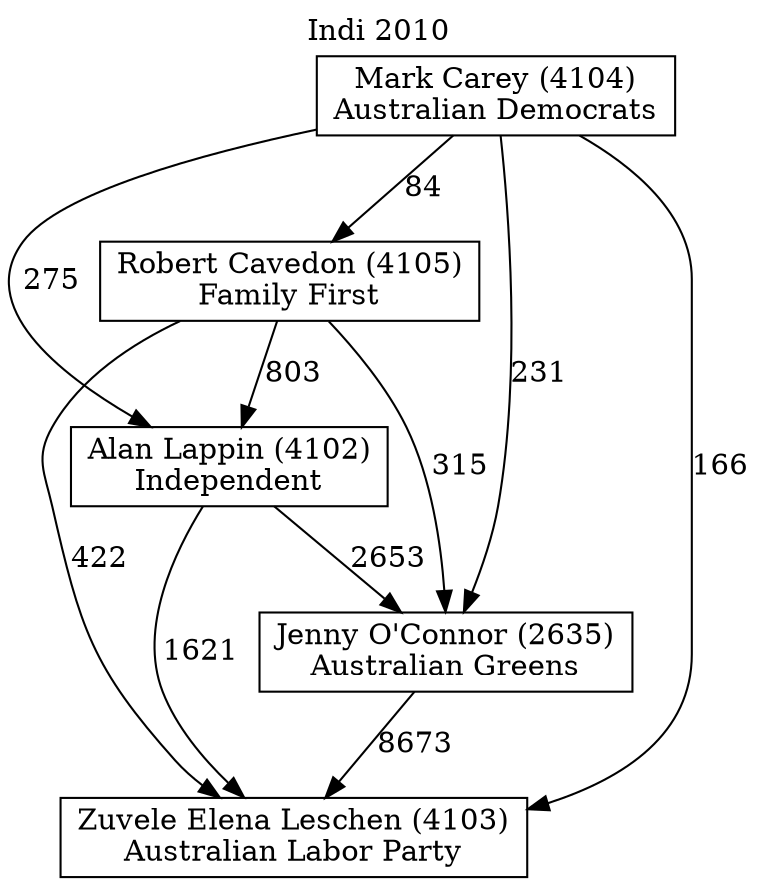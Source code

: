 // House preference flow
digraph "Zuvele Elena Leschen (4103)_Indi_2010" {
	graph [label="Indi 2010" labelloc=t mclimit=10]
	node [shape=box]
	"Zuvele Elena Leschen (4103)" [label="Zuvele Elena Leschen (4103)
Australian Labor Party"]
	"Jenny O'Connor (2635)" [label="Jenny O'Connor (2635)
Australian Greens"]
	"Alan Lappin (4102)" [label="Alan Lappin (4102)
Independent"]
	"Robert Cavedon (4105)" [label="Robert Cavedon (4105)
Family First"]
	"Mark Carey (4104)" [label="Mark Carey (4104)
Australian Democrats"]
	"Jenny O'Connor (2635)" -> "Zuvele Elena Leschen (4103)" [label=8673]
	"Alan Lappin (4102)" -> "Jenny O'Connor (2635)" [label=2653]
	"Robert Cavedon (4105)" -> "Alan Lappin (4102)" [label=803]
	"Mark Carey (4104)" -> "Robert Cavedon (4105)" [label=84]
	"Alan Lappin (4102)" -> "Zuvele Elena Leschen (4103)" [label=1621]
	"Robert Cavedon (4105)" -> "Zuvele Elena Leschen (4103)" [label=422]
	"Mark Carey (4104)" -> "Zuvele Elena Leschen (4103)" [label=166]
	"Mark Carey (4104)" -> "Alan Lappin (4102)" [label=275]
	"Robert Cavedon (4105)" -> "Jenny O'Connor (2635)" [label=315]
	"Mark Carey (4104)" -> "Jenny O'Connor (2635)" [label=231]
}
